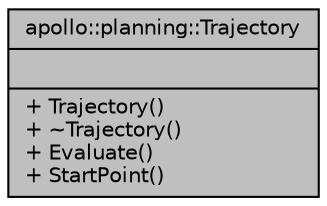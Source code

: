 digraph "apollo::planning::Trajectory"
{
  edge [fontname="Helvetica",fontsize="10",labelfontname="Helvetica",labelfontsize="10"];
  node [fontname="Helvetica",fontsize="10",shape=record];
  Node1 [label="{apollo::planning::Trajectory\n||+ Trajectory()\l+ ~Trajectory()\l+ Evaluate()\l+ StartPoint()\l}",height=0.2,width=0.4,color="black", fillcolor="grey75", style="filled" fontcolor="black"];
}
